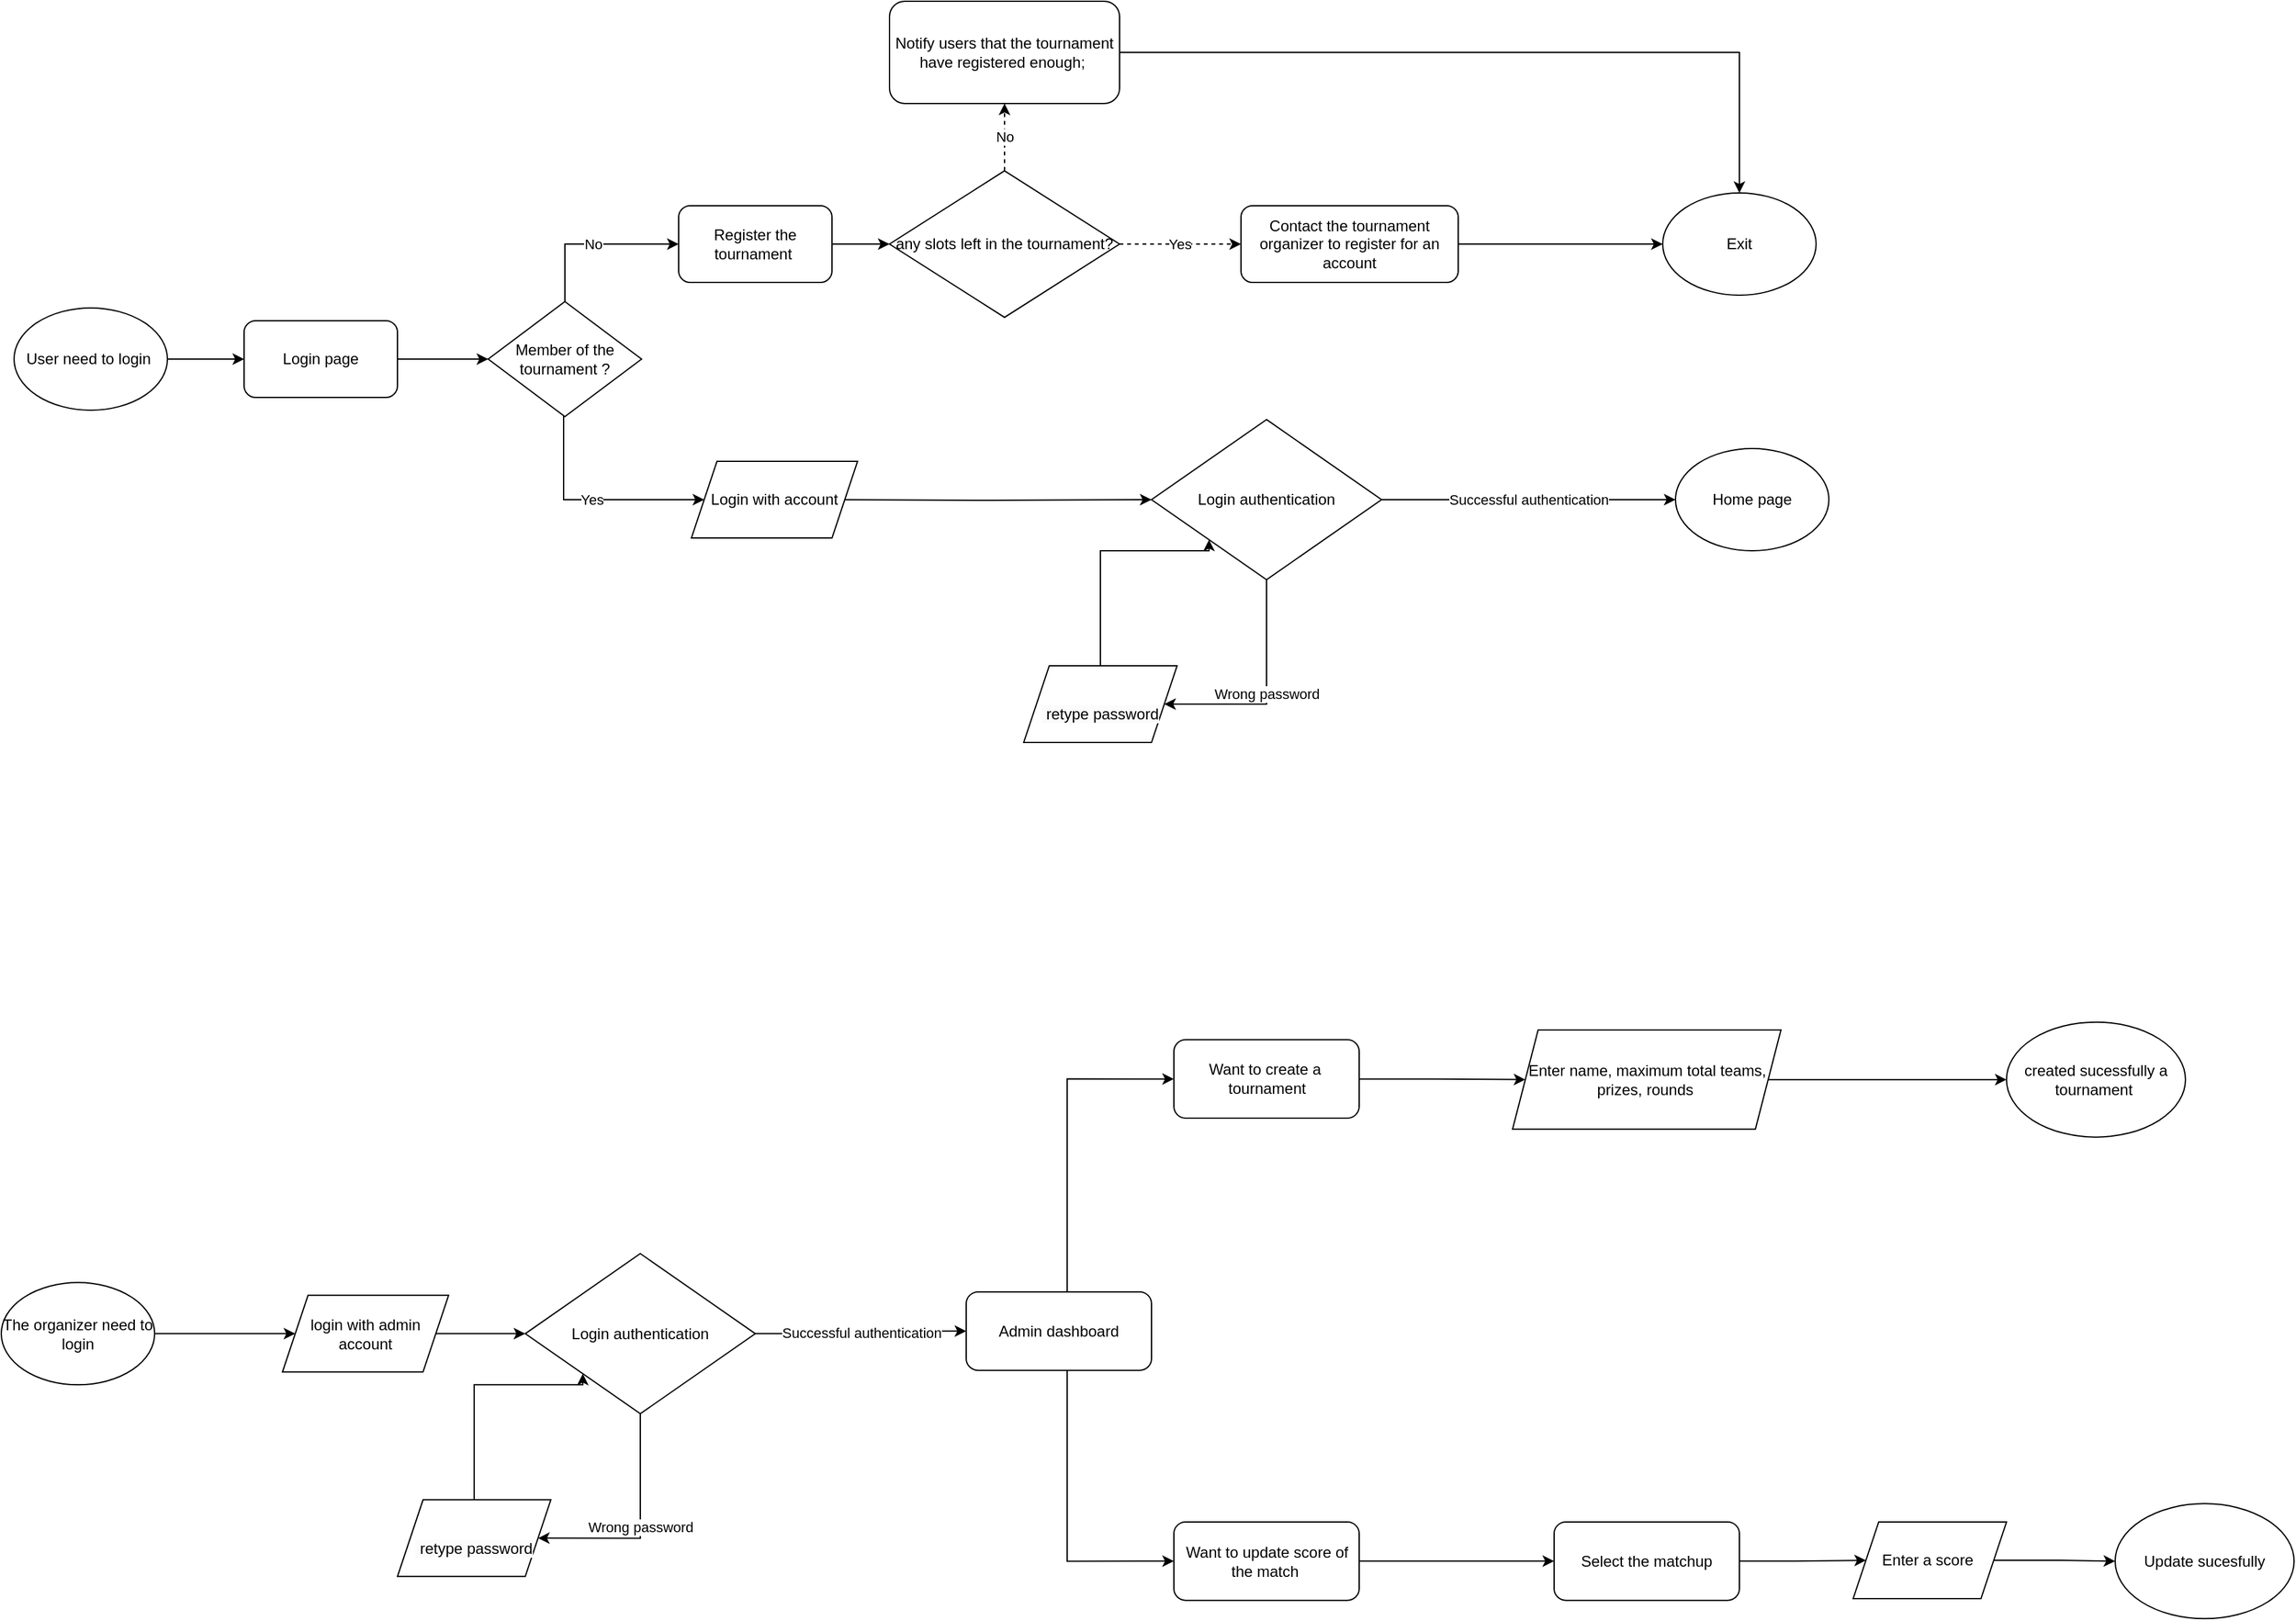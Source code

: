 <mxfile version="21.1.2" type="device">
  <diagram id="C5RBs43oDa-KdzZeNtuy" name="Page-1">
    <mxGraphModel dx="1036" dy="1823" grid="1" gridSize="10" guides="1" tooltips="1" connect="1" arrows="1" fold="1" page="1" pageScale="1" pageWidth="827" pageHeight="1169" math="0" shadow="0">
      <root>
        <mxCell id="WIyWlLk6GJQsqaUBKTNV-0" />
        <mxCell id="WIyWlLk6GJQsqaUBKTNV-1" parent="WIyWlLk6GJQsqaUBKTNV-0" />
        <mxCell id="Q6H2EJ5Lqxil_4RYuT7k-10" style="edgeStyle=orthogonalEdgeStyle;rounded=0;orthogonalLoop=1;jettySize=auto;html=1;" parent="WIyWlLk6GJQsqaUBKTNV-1" source="Q6H2EJ5Lqxil_4RYuT7k-3" target="Q6H2EJ5Lqxil_4RYuT7k-4" edge="1">
          <mxGeometry relative="1" as="geometry" />
        </mxCell>
        <mxCell id="Q6H2EJ5Lqxil_4RYuT7k-3" value="User need to login&amp;nbsp;" style="ellipse;whiteSpace=wrap;html=1;" parent="WIyWlLk6GJQsqaUBKTNV-1" vertex="1">
          <mxGeometry x="126" y="50" width="120" height="80" as="geometry" />
        </mxCell>
        <mxCell id="Q6H2EJ5Lqxil_4RYuT7k-13" style="edgeStyle=orthogonalEdgeStyle;rounded=0;orthogonalLoop=1;jettySize=auto;html=1;entryX=0;entryY=0.5;entryDx=0;entryDy=0;" parent="WIyWlLk6GJQsqaUBKTNV-1" source="Q6H2EJ5Lqxil_4RYuT7k-4" target="Q6H2EJ5Lqxil_4RYuT7k-12" edge="1">
          <mxGeometry relative="1" as="geometry" />
        </mxCell>
        <mxCell id="Q6H2EJ5Lqxil_4RYuT7k-4" value="Login page" style="rounded=1;whiteSpace=wrap;html=1;" parent="WIyWlLk6GJQsqaUBKTNV-1" vertex="1">
          <mxGeometry x="306" y="60" width="120" height="60" as="geometry" />
        </mxCell>
        <mxCell id="Q6H2EJ5Lqxil_4RYuT7k-29" style="edgeStyle=orthogonalEdgeStyle;rounded=0;orthogonalLoop=1;jettySize=auto;html=1;entryX=0;entryY=0.5;entryDx=0;entryDy=0;" parent="WIyWlLk6GJQsqaUBKTNV-1" source="Q6H2EJ5Lqxil_4RYuT7k-8" target="Q6H2EJ5Lqxil_4RYuT7k-22" edge="1">
          <mxGeometry relative="1" as="geometry" />
        </mxCell>
        <mxCell id="Q6H2EJ5Lqxil_4RYuT7k-8" value="Register the tournament&amp;nbsp;" style="rounded=1;whiteSpace=wrap;html=1;" parent="WIyWlLk6GJQsqaUBKTNV-1" vertex="1">
          <mxGeometry x="646" y="-30" width="120" height="60" as="geometry" />
        </mxCell>
        <mxCell id="Q6H2EJ5Lqxil_4RYuT7k-82" style="edgeStyle=orthogonalEdgeStyle;rounded=0;orthogonalLoop=1;jettySize=auto;html=1;entryX=0;entryY=0.5;entryDx=0;entryDy=0;" parent="WIyWlLk6GJQsqaUBKTNV-1" target="Q6H2EJ5Lqxil_4RYuT7k-75" edge="1">
          <mxGeometry relative="1" as="geometry">
            <mxPoint x="766" y="199.995" as="sourcePoint" />
          </mxGeometry>
        </mxCell>
        <mxCell id="Q6H2EJ5Lqxil_4RYuT7k-14" value="No" style="edgeStyle=orthogonalEdgeStyle;rounded=0;orthogonalLoop=1;jettySize=auto;html=1;exitX=0.5;exitY=0;exitDx=0;exitDy=0;entryX=0;entryY=0.5;entryDx=0;entryDy=0;" parent="WIyWlLk6GJQsqaUBKTNV-1" source="Q6H2EJ5Lqxil_4RYuT7k-12" target="Q6H2EJ5Lqxil_4RYuT7k-8" edge="1">
          <mxGeometry relative="1" as="geometry" />
        </mxCell>
        <mxCell id="Q6H2EJ5Lqxil_4RYuT7k-86" value="Yes" style="edgeStyle=orthogonalEdgeStyle;rounded=0;orthogonalLoop=1;jettySize=auto;html=1;entryX=0;entryY=0.5;entryDx=0;entryDy=0;" parent="WIyWlLk6GJQsqaUBKTNV-1" source="Q6H2EJ5Lqxil_4RYuT7k-12" target="Q6H2EJ5Lqxil_4RYuT7k-85" edge="1">
          <mxGeometry relative="1" as="geometry">
            <Array as="points">
              <mxPoint x="556" y="200" />
            </Array>
          </mxGeometry>
        </mxCell>
        <mxCell id="Q6H2EJ5Lqxil_4RYuT7k-12" value="Member of the tournament ?" style="rhombus;whiteSpace=wrap;html=1;" parent="WIyWlLk6GJQsqaUBKTNV-1" vertex="1">
          <mxGeometry x="497" y="45" width="120" height="90" as="geometry" />
        </mxCell>
        <mxCell id="Q6H2EJ5Lqxil_4RYuT7k-16" value="Home page" style="ellipse;whiteSpace=wrap;html=1;" parent="WIyWlLk6GJQsqaUBKTNV-1" vertex="1">
          <mxGeometry x="1426" y="160" width="120" height="80" as="geometry" />
        </mxCell>
        <mxCell id="Q6H2EJ5Lqxil_4RYuT7k-45" value="No" style="edgeStyle=orthogonalEdgeStyle;rounded=0;orthogonalLoop=1;jettySize=auto;html=1;exitX=0.5;exitY=0;exitDx=0;exitDy=0;entryX=0.5;entryY=1;entryDx=0;entryDy=0;dashed=1;" parent="WIyWlLk6GJQsqaUBKTNV-1" source="Q6H2EJ5Lqxil_4RYuT7k-22" target="Q6H2EJ5Lqxil_4RYuT7k-33" edge="1">
          <mxGeometry relative="1" as="geometry" />
        </mxCell>
        <mxCell id="-S9liWpy2Hpx0kmRYyFd-10" value="Yes" style="edgeStyle=orthogonalEdgeStyle;rounded=0;orthogonalLoop=1;jettySize=auto;html=1;entryX=0;entryY=0.5;entryDx=0;entryDy=0;dashed=1;" parent="WIyWlLk6GJQsqaUBKTNV-1" source="Q6H2EJ5Lqxil_4RYuT7k-22" target="-S9liWpy2Hpx0kmRYyFd-1" edge="1">
          <mxGeometry relative="1" as="geometry">
            <mxPoint as="offset" />
          </mxGeometry>
        </mxCell>
        <mxCell id="Q6H2EJ5Lqxil_4RYuT7k-22" value="any slots left in the tournament?" style="rhombus;whiteSpace=wrap;html=1;" parent="WIyWlLk6GJQsqaUBKTNV-1" vertex="1">
          <mxGeometry x="811" y="-57.35" width="180" height="114.7" as="geometry" />
        </mxCell>
        <mxCell id="-S9liWpy2Hpx0kmRYyFd-13" style="edgeStyle=orthogonalEdgeStyle;rounded=0;orthogonalLoop=1;jettySize=auto;html=1;entryX=0.5;entryY=0;entryDx=0;entryDy=0;" parent="WIyWlLk6GJQsqaUBKTNV-1" source="Q6H2EJ5Lqxil_4RYuT7k-33" target="-S9liWpy2Hpx0kmRYyFd-9" edge="1">
          <mxGeometry relative="1" as="geometry" />
        </mxCell>
        <mxCell id="Q6H2EJ5Lqxil_4RYuT7k-33" value="Notify users that the tournament have registered enough;&amp;nbsp;" style="rounded=1;whiteSpace=wrap;html=1;" parent="WIyWlLk6GJQsqaUBKTNV-1" vertex="1">
          <mxGeometry x="811" y="-190" width="180" height="80" as="geometry" />
        </mxCell>
        <mxCell id="Q6H2EJ5Lqxil_4RYuT7k-89" value="Successful authentication" style="edgeStyle=orthogonalEdgeStyle;rounded=0;orthogonalLoop=1;jettySize=auto;html=1;entryX=0;entryY=0.5;entryDx=0;entryDy=0;" parent="WIyWlLk6GJQsqaUBKTNV-1" source="Q6H2EJ5Lqxil_4RYuT7k-75" target="Q6H2EJ5Lqxil_4RYuT7k-16" edge="1">
          <mxGeometry x="0.001" relative="1" as="geometry">
            <mxPoint x="1266" y="200" as="targetPoint" />
            <mxPoint as="offset" />
            <Array as="points">
              <mxPoint x="1416" y="200" />
              <mxPoint x="1416" y="200" />
            </Array>
          </mxGeometry>
        </mxCell>
        <mxCell id="EC_sPcVVi6sxaE2L5QFK-5" value="Wrong password" style="edgeStyle=orthogonalEdgeStyle;rounded=0;orthogonalLoop=1;jettySize=auto;html=1;entryX=1;entryY=0.5;entryDx=0;entryDy=0;" parent="WIyWlLk6GJQsqaUBKTNV-1" source="Q6H2EJ5Lqxil_4RYuT7k-75" target="-S9liWpy2Hpx0kmRYyFd-7" edge="1">
          <mxGeometry x="0.001" relative="1" as="geometry">
            <mxPoint x="1056" y="366.325" as="targetPoint" />
            <Array as="points">
              <mxPoint x="1106" y="360" />
            </Array>
            <mxPoint as="offset" />
          </mxGeometry>
        </mxCell>
        <mxCell id="Q6H2EJ5Lqxil_4RYuT7k-75" value="Login authentication" style="rhombus;whiteSpace=wrap;html=1;" parent="WIyWlLk6GJQsqaUBKTNV-1" vertex="1">
          <mxGeometry x="1016" y="137.34" width="180" height="125.31" as="geometry" />
        </mxCell>
        <mxCell id="Q6H2EJ5Lqxil_4RYuT7k-85" value="Login with account" style="shape=parallelogram;perimeter=parallelogramPerimeter;whiteSpace=wrap;html=1;fixedSize=1;" parent="WIyWlLk6GJQsqaUBKTNV-1" vertex="1">
          <mxGeometry x="656" y="170" width="130" height="60" as="geometry" />
        </mxCell>
        <mxCell id="-S9liWpy2Hpx0kmRYyFd-14" style="edgeStyle=orthogonalEdgeStyle;rounded=0;orthogonalLoop=1;jettySize=auto;html=1;entryX=0;entryY=0.5;entryDx=0;entryDy=0;" parent="WIyWlLk6GJQsqaUBKTNV-1" source="-S9liWpy2Hpx0kmRYyFd-1" target="-S9liWpy2Hpx0kmRYyFd-9" edge="1">
          <mxGeometry relative="1" as="geometry" />
        </mxCell>
        <mxCell id="-S9liWpy2Hpx0kmRYyFd-1" value="Contact the tournament organizer to register for an account" style="rounded=1;whiteSpace=wrap;html=1;" parent="WIyWlLk6GJQsqaUBKTNV-1" vertex="1">
          <mxGeometry x="1086" y="-30" width="170" height="60" as="geometry" />
        </mxCell>
        <mxCell id="-S9liWpy2Hpx0kmRYyFd-8" style="edgeStyle=orthogonalEdgeStyle;rounded=0;orthogonalLoop=1;jettySize=auto;html=1;entryX=0;entryY=1;entryDx=0;entryDy=0;" parent="WIyWlLk6GJQsqaUBKTNV-1" source="-S9liWpy2Hpx0kmRYyFd-7" target="Q6H2EJ5Lqxil_4RYuT7k-75" edge="1">
          <mxGeometry relative="1" as="geometry">
            <Array as="points">
              <mxPoint x="976" y="240" />
              <mxPoint x="1061" y="240" />
            </Array>
          </mxGeometry>
        </mxCell>
        <mxCell id="-S9liWpy2Hpx0kmRYyFd-7" value="&lt;br&gt;&lt;span style=&quot;color: rgb(0, 0, 0); font-family: Helvetica; font-size: 12px; font-style: normal; font-variant-ligatures: normal; font-variant-caps: normal; font-weight: 400; letter-spacing: normal; orphans: 2; text-align: center; text-indent: 0px; text-transform: none; widows: 2; word-spacing: 0px; -webkit-text-stroke-width: 0px; background-color: rgb(251, 251, 251); text-decoration-thickness: initial; text-decoration-style: initial; text-decoration-color: initial; float: none; display: inline !important;&quot;&gt;&amp;nbsp;retype password&lt;/span&gt;&lt;br&gt;" style="shape=parallelogram;perimeter=parallelogramPerimeter;whiteSpace=wrap;html=1;fixedSize=1;" parent="WIyWlLk6GJQsqaUBKTNV-1" vertex="1">
          <mxGeometry x="916" y="330" width="120" height="60" as="geometry" />
        </mxCell>
        <mxCell id="-S9liWpy2Hpx0kmRYyFd-9" value="Exit" style="ellipse;whiteSpace=wrap;html=1;" parent="WIyWlLk6GJQsqaUBKTNV-1" vertex="1">
          <mxGeometry x="1416" y="-40.0" width="120" height="80" as="geometry" />
        </mxCell>
        <mxCell id="h7tx1GDNJ3gvTWpzWrCC-22" style="edgeStyle=orthogonalEdgeStyle;rounded=0;orthogonalLoop=1;jettySize=auto;html=1;entryX=0;entryY=0.5;entryDx=0;entryDy=0;" parent="WIyWlLk6GJQsqaUBKTNV-1" source="h7tx1GDNJ3gvTWpzWrCC-0" target="h7tx1GDNJ3gvTWpzWrCC-21" edge="1">
          <mxGeometry relative="1" as="geometry" />
        </mxCell>
        <mxCell id="h7tx1GDNJ3gvTWpzWrCC-0" value="The organizer need to login" style="ellipse;whiteSpace=wrap;html=1;" parent="WIyWlLk6GJQsqaUBKTNV-1" vertex="1">
          <mxGeometry x="116" y="812.66" width="120" height="80" as="geometry" />
        </mxCell>
        <mxCell id="h7tx1GDNJ3gvTWpzWrCC-14" value="Successful authentication" style="edgeStyle=orthogonalEdgeStyle;rounded=0;orthogonalLoop=1;jettySize=auto;html=1;entryX=0;entryY=0.5;entryDx=0;entryDy=0;" parent="WIyWlLk6GJQsqaUBKTNV-1" source="h7tx1GDNJ3gvTWpzWrCC-16" target="h7tx1GDNJ3gvTWpzWrCC-24" edge="1">
          <mxGeometry x="0.001" relative="1" as="geometry">
            <mxPoint x="936" y="852.66" as="targetPoint" />
            <mxPoint as="offset" />
            <Array as="points" />
          </mxGeometry>
        </mxCell>
        <mxCell id="h7tx1GDNJ3gvTWpzWrCC-15" value="Wrong password" style="edgeStyle=orthogonalEdgeStyle;rounded=0;orthogonalLoop=1;jettySize=auto;html=1;entryX=1;entryY=0.5;entryDx=0;entryDy=0;" parent="WIyWlLk6GJQsqaUBKTNV-1" source="h7tx1GDNJ3gvTWpzWrCC-16" target="h7tx1GDNJ3gvTWpzWrCC-18" edge="1">
          <mxGeometry x="0.001" relative="1" as="geometry">
            <mxPoint x="566" y="1018.985" as="targetPoint" />
            <Array as="points">
              <mxPoint x="616" y="1012.66" />
            </Array>
            <mxPoint as="offset" />
          </mxGeometry>
        </mxCell>
        <mxCell id="h7tx1GDNJ3gvTWpzWrCC-16" value="Login authentication" style="rhombus;whiteSpace=wrap;html=1;" parent="WIyWlLk6GJQsqaUBKTNV-1" vertex="1">
          <mxGeometry x="526" y="790" width="180" height="125.31" as="geometry" />
        </mxCell>
        <mxCell id="h7tx1GDNJ3gvTWpzWrCC-17" style="edgeStyle=orthogonalEdgeStyle;rounded=0;orthogonalLoop=1;jettySize=auto;html=1;entryX=0;entryY=1;entryDx=0;entryDy=0;" parent="WIyWlLk6GJQsqaUBKTNV-1" source="h7tx1GDNJ3gvTWpzWrCC-18" target="h7tx1GDNJ3gvTWpzWrCC-16" edge="1">
          <mxGeometry relative="1" as="geometry">
            <Array as="points">
              <mxPoint x="486" y="892.66" />
              <mxPoint x="571" y="892.66" />
            </Array>
          </mxGeometry>
        </mxCell>
        <mxCell id="h7tx1GDNJ3gvTWpzWrCC-18" value="&lt;br&gt;&lt;span style=&quot;color: rgb(0, 0, 0); font-family: Helvetica; font-size: 12px; font-style: normal; font-variant-ligatures: normal; font-variant-caps: normal; font-weight: 400; letter-spacing: normal; orphans: 2; text-align: center; text-indent: 0px; text-transform: none; widows: 2; word-spacing: 0px; -webkit-text-stroke-width: 0px; background-color: rgb(251, 251, 251); text-decoration-thickness: initial; text-decoration-style: initial; text-decoration-color: initial; float: none; display: inline !important;&quot;&gt;&amp;nbsp;retype password&lt;/span&gt;&lt;br&gt;" style="shape=parallelogram;perimeter=parallelogramPerimeter;whiteSpace=wrap;html=1;fixedSize=1;" parent="WIyWlLk6GJQsqaUBKTNV-1" vertex="1">
          <mxGeometry x="426" y="982.66" width="120" height="60" as="geometry" />
        </mxCell>
        <mxCell id="h7tx1GDNJ3gvTWpzWrCC-23" style="edgeStyle=orthogonalEdgeStyle;rounded=0;orthogonalLoop=1;jettySize=auto;html=1;entryX=0;entryY=0.5;entryDx=0;entryDy=0;" parent="WIyWlLk6GJQsqaUBKTNV-1" source="h7tx1GDNJ3gvTWpzWrCC-21" target="h7tx1GDNJ3gvTWpzWrCC-16" edge="1">
          <mxGeometry relative="1" as="geometry" />
        </mxCell>
        <mxCell id="h7tx1GDNJ3gvTWpzWrCC-21" value="login with admin account" style="shape=parallelogram;perimeter=parallelogramPerimeter;whiteSpace=wrap;html=1;fixedSize=1;" parent="WIyWlLk6GJQsqaUBKTNV-1" vertex="1">
          <mxGeometry x="336" y="822.66" width="130" height="60" as="geometry" />
        </mxCell>
        <mxCell id="h7tx1GDNJ3gvTWpzWrCC-61" style="edgeStyle=orthogonalEdgeStyle;rounded=0;orthogonalLoop=1;jettySize=auto;html=1;entryX=0;entryY=0.5;entryDx=0;entryDy=0;" parent="WIyWlLk6GJQsqaUBKTNV-1" source="h7tx1GDNJ3gvTWpzWrCC-24" target="h7tx1GDNJ3gvTWpzWrCC-60" edge="1">
          <mxGeometry relative="1" as="geometry">
            <Array as="points">
              <mxPoint x="950" y="1031" />
            </Array>
          </mxGeometry>
        </mxCell>
        <mxCell id="h7tx1GDNJ3gvTWpzWrCC-66" style="edgeStyle=orthogonalEdgeStyle;rounded=0;orthogonalLoop=1;jettySize=auto;html=1;entryX=0;entryY=0.5;entryDx=0;entryDy=0;" parent="WIyWlLk6GJQsqaUBKTNV-1" source="h7tx1GDNJ3gvTWpzWrCC-24" target="h7tx1GDNJ3gvTWpzWrCC-51" edge="1">
          <mxGeometry relative="1" as="geometry">
            <Array as="points">
              <mxPoint x="950" y="653" />
            </Array>
          </mxGeometry>
        </mxCell>
        <mxCell id="h7tx1GDNJ3gvTWpzWrCC-24" value="Admin dashboard" style="rounded=1;whiteSpace=wrap;html=1;" parent="WIyWlLk6GJQsqaUBKTNV-1" vertex="1">
          <mxGeometry x="871" y="820" width="145" height="61.33" as="geometry" />
        </mxCell>
        <mxCell id="lq5_8gQT4IIbTcLEvDIA-1" style="edgeStyle=orthogonalEdgeStyle;rounded=0;orthogonalLoop=1;jettySize=auto;html=1;entryX=0;entryY=0.5;entryDx=0;entryDy=0;" edge="1" parent="WIyWlLk6GJQsqaUBKTNV-1" source="h7tx1GDNJ3gvTWpzWrCC-25" target="h7tx1GDNJ3gvTWpzWrCC-44">
          <mxGeometry relative="1" as="geometry" />
        </mxCell>
        <mxCell id="h7tx1GDNJ3gvTWpzWrCC-25" value="Enter name, maximum total teams, prizes, rounds&amp;nbsp;" style="shape=parallelogram;perimeter=parallelogramPerimeter;whiteSpace=wrap;html=1;fixedSize=1;" parent="WIyWlLk6GJQsqaUBKTNV-1" vertex="1">
          <mxGeometry x="1298.5" y="615.0" width="210" height="77.66" as="geometry" />
        </mxCell>
        <mxCell id="h7tx1GDNJ3gvTWpzWrCC-44" value="created sucessfully a tournament&amp;nbsp;" style="ellipse;whiteSpace=wrap;html=1;" parent="WIyWlLk6GJQsqaUBKTNV-1" vertex="1">
          <mxGeometry x="1685" y="608.83" width="140" height="90" as="geometry" />
        </mxCell>
        <mxCell id="lq5_8gQT4IIbTcLEvDIA-0" style="edgeStyle=orthogonalEdgeStyle;rounded=0;orthogonalLoop=1;jettySize=auto;html=1;entryX=0;entryY=0.5;entryDx=0;entryDy=0;" edge="1" parent="WIyWlLk6GJQsqaUBKTNV-1" source="h7tx1GDNJ3gvTWpzWrCC-51" target="h7tx1GDNJ3gvTWpzWrCC-25">
          <mxGeometry relative="1" as="geometry" />
        </mxCell>
        <mxCell id="h7tx1GDNJ3gvTWpzWrCC-51" value="Want to create a&amp;nbsp; tournament" style="rounded=1;whiteSpace=wrap;html=1;" parent="WIyWlLk6GJQsqaUBKTNV-1" vertex="1">
          <mxGeometry x="1033.5" y="622.66" width="145" height="61.33" as="geometry" />
        </mxCell>
        <mxCell id="h7tx1GDNJ3gvTWpzWrCC-64" style="edgeStyle=orthogonalEdgeStyle;rounded=0;orthogonalLoop=1;jettySize=auto;html=1;entryX=0;entryY=0.5;entryDx=0;entryDy=0;" parent="WIyWlLk6GJQsqaUBKTNV-1" source="h7tx1GDNJ3gvTWpzWrCC-60" target="h7tx1GDNJ3gvTWpzWrCC-62" edge="1">
          <mxGeometry relative="1" as="geometry" />
        </mxCell>
        <mxCell id="h7tx1GDNJ3gvTWpzWrCC-60" value="Want to update score of the match&amp;nbsp;" style="rounded=1;whiteSpace=wrap;html=1;" parent="WIyWlLk6GJQsqaUBKTNV-1" vertex="1">
          <mxGeometry x="1033.5" y="1000.0" width="145" height="61.33" as="geometry" />
        </mxCell>
        <mxCell id="h7tx1GDNJ3gvTWpzWrCC-65" style="edgeStyle=orthogonalEdgeStyle;rounded=0;orthogonalLoop=1;jettySize=auto;html=1;entryX=0;entryY=0.5;entryDx=0;entryDy=0;" parent="WIyWlLk6GJQsqaUBKTNV-1" source="h7tx1GDNJ3gvTWpzWrCC-62" target="h7tx1GDNJ3gvTWpzWrCC-63" edge="1">
          <mxGeometry relative="1" as="geometry" />
        </mxCell>
        <mxCell id="h7tx1GDNJ3gvTWpzWrCC-62" value="Select the matchup" style="rounded=1;whiteSpace=wrap;html=1;" parent="WIyWlLk6GJQsqaUBKTNV-1" vertex="1">
          <mxGeometry x="1331" y="1000.0" width="145" height="61.33" as="geometry" />
        </mxCell>
        <mxCell id="h7tx1GDNJ3gvTWpzWrCC-69" style="edgeStyle=orthogonalEdgeStyle;rounded=0;orthogonalLoop=1;jettySize=auto;html=1;" parent="WIyWlLk6GJQsqaUBKTNV-1" source="h7tx1GDNJ3gvTWpzWrCC-63" target="h7tx1GDNJ3gvTWpzWrCC-68" edge="1">
          <mxGeometry relative="1" as="geometry" />
        </mxCell>
        <mxCell id="h7tx1GDNJ3gvTWpzWrCC-63" value="Enter a score&amp;nbsp;" style="shape=parallelogram;perimeter=parallelogramPerimeter;whiteSpace=wrap;html=1;fixedSize=1;" parent="WIyWlLk6GJQsqaUBKTNV-1" vertex="1">
          <mxGeometry x="1565" y="1000" width="120" height="60" as="geometry" />
        </mxCell>
        <mxCell id="h7tx1GDNJ3gvTWpzWrCC-68" value="Update sucesfully" style="ellipse;whiteSpace=wrap;html=1;" parent="WIyWlLk6GJQsqaUBKTNV-1" vertex="1">
          <mxGeometry x="1770" y="985.67" width="140" height="90" as="geometry" />
        </mxCell>
      </root>
    </mxGraphModel>
  </diagram>
</mxfile>
